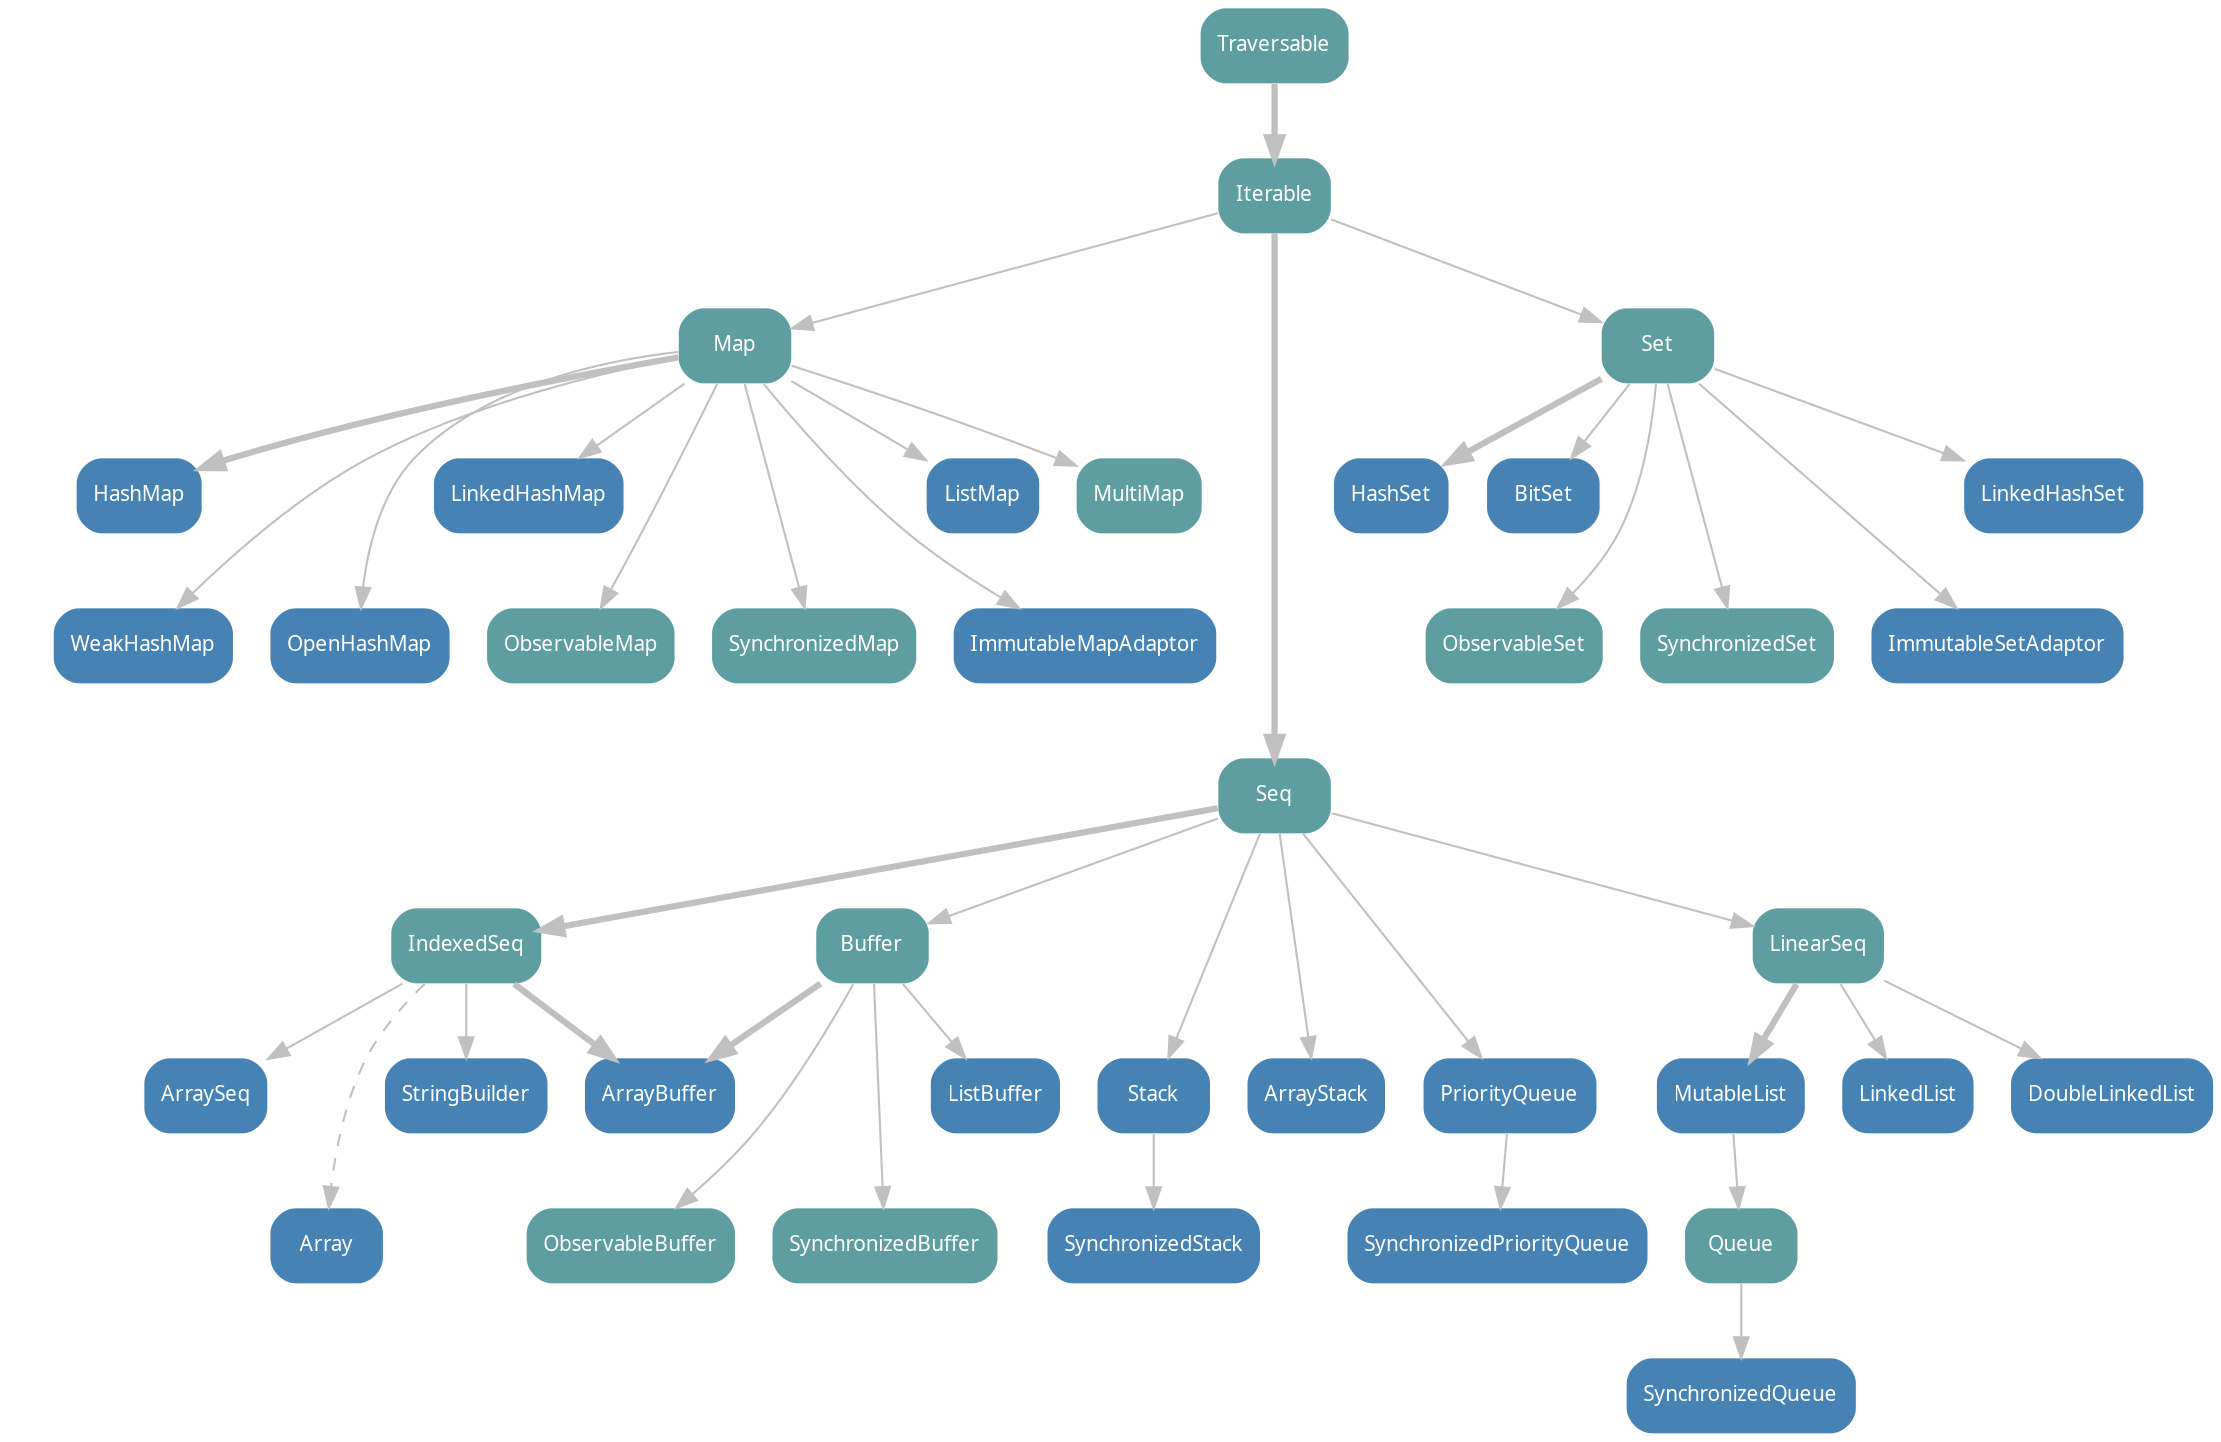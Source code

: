 // dot graphs for the Scala 2.8 Collections API
// package scala.collection.mutable
// (C) 2010 by Mathias

digraph "scala.collection.mutable" {
  bgcolor=transparent
  dpi=68
  
  // layout help
  node [shape=point, style=invis]
  edge [style=invis]
  Level0 -> Level1 -> Level2 -> Level3 -> Level4 -> Level5 -> Level6 -> Level7 -> Level8 -> Level9
  
  // node definitions
  node [shape=box, style="rounded, filled", fontname=tahoma, fontsize=10, fontcolor=white, color=none, fillcolor=cadetblue]
  mTraversable [label="Traversable", URL="http://www.scala-lang.org/api/current/scala/collection/mutable/Traversable.html"]    
    mIterable [label="Iterable", URL="http://www.scala-lang.org/api/current/scala/collection/mutable/Iterable.html"]      
      mMap [label="Map", URL="http://www.scala-lang.org/api/current/scala/collection/mutable/Map.html"]
        mHashMap [fillcolor="steelblue", label="HashMap", URL="http://www.scala-lang.org/api/current/scala/collection/mutable/HashMap.html"]
        WeakHashMap [fillcolor="steelblue", URL="http://www.scala-lang.org/api/current/scala/collection/mutable/WeakHashMap.html"]
        OpenHashMap [fillcolor="steelblue", URL="http://www.scala-lang.org/api/current/scala/collection/mutable/OpenHashMap.html"]
        LinkedHashMap [fillcolor="steelblue",URL="http://www.scala-lang.org/api/current/scala/collection/mutable/LinkedHashMap.html"]
        ObservableMap [URL="http://www.scala-lang.org/api/current/scala/collection/mutable/ObservableMap.html"]
        SynchronizedMap [URL="http://www.scala-lang.org/api/current/scala/collection/mutable/SynchronizedMap.html"]
        ImmutableMapAdaptor [fillcolor="steelblue", URL="http://www.scala-lang.org/api/current/scala/collection/mutable/ImmutableMapAdaptor.html"]
        mListMap [fillcolor="steelblue", label="ListMap", URL="http://www.scala-lang.org/api/current/scala/collection/mutable/ListMap.html"]
        MultiMap [URL="http://www.scala-lang.org/api/current/scala/collection/mutable/MultiMap.html"]
      mSeq [label="Seq", URL="http://www.scala-lang.org/api/current/scala/collection/mutable/Seq.html"]
        mIndexedSeq [label="IndexedSeq", URL="http://www.scala-lang.org/api/current/scala/collection/mutable/IndexedSeq.html"]
          ArrayBuffer [fillcolor="steelblue", URL="http://www.scala-lang.org/api/current/scala/collection/mutable/ArrayBuffer.html"] // also a Buffer          
          ArraySeq [fillcolor="steelblue", URL="http://www.scala-lang.org/api/current/scala/collection/mutable/ArraySeq.html"]
          Array [fillcolor="steelblue", URL="http://www.scala-lang.org/api/current/scala/Array.html"]
          StringBuilder [fillcolor="steelblue", URL="http://www.scala-lang.org/api/current/scala/collection/mutable/StringBuilder.html"]
        Buffer [URL="http://www.scala-lang.org/api/current/scala/collection/mutable/Buffer.html"]
          ObservableBuffer [URL="http://www.scala-lang.org/api/current/scala/collection/mutable/ObservableBuffer.html"]
          SynchronizedBuffer [URL="http://www.scala-lang.org/api/current/scala/collection/mutable/SynchronizedBuffer.html"]
          ListBuffer [fillcolor="steelblue", URL="http://www.scala-lang.org/api/current/scala/collection/mutable/ListBuffer.html"]
        mStack [fillcolor="steelblue", label="Stack", URL="http://www.scala-lang.org/api/current/scala/collection/mutable/Stack.html"]
          SynchronizedStack [fillcolor="steelblue", URL="http://www.scala-lang.org/api/current/scala/collection/mutable/SynchronizedStack.html"]
        ArrayStack [fillcolor="steelblue", URL="http://www.scala-lang.org/api/current/scala/collection/mutable/ArrayStack.html"]
        PriorityQueue [fillcolor="steelblue", URL="http://www.scala-lang.org/api/current/scala/collection/mutable/PriorityQueue.html"]
          SynchronizedPriorityQueue [fillcolor="steelblue", URL="http://www.scala-lang.org/api/current/scala/collection/mutable/SynchronizedPriorityQueue.html"]
          mLinearSeq [label="LinearSeq", URL="http://www.scala-lang.org/api/current/scala/collection/immutable/LinearSeq.html"]
            MutableList [fillcolor="steelblue", URL="http://www.scala-lang.org/api/current/scala/collection/mutable/MutableList.html"]
              mQueue [label="Queue", URL="http://www.scala-lang.org/api/current/scala/collection/mutable/Queue.html"]
                SynchronizedQueue [fillcolor="steelblue", URL="http://www.scala-lang.org/api/current/scala/collection/mutable/SynchronizedQueue.html"]
            LinkedList [fillcolor="steelblue", URL="http://www.scala-lang.org/api/current/scala/collection/mutable/LinkedList.html"]
            DoubleLinkedList [fillcolor="steelblue", URL="http://www.scala-lang.org/api/current/scala/collection/mutable/DoubleLinkedList.html"]
      mSet [label="Set", URL="http://www.scala-lang.org/api/current/scala/collection/mutable/Set.html"]
        mHashSet [fillcolor="steelblue", label="HashSet", URL="http://www.scala-lang.org/api/current/scala/collection/mutable/HashSet.html"]
        mBitSet [fillcolor="steelblue", label="BitSet", URL="http://www.scala-lang.org/api/current/scala/collection/mutable/BitSet.html"]
        ObservableSet [URL="http://www.scala-lang.org/api/current/scala/collection/mutable/ObservableSet.html"]
        SynchronizedSet [URL="http://www.scala-lang.org/api/current/scala/collection/mutable/SynchronizedSet.html"]
        ImmutableSetAdaptor [fillcolor="steelblue", URL="http://www.scala-lang.org/api/current/scala/collection/mutable/ImmutableSetAdaptor.html"]
        LinkedHashSet [fillcolor="steelblue", URL="http://www.scala-lang.org/api/current/scala/collection/mutable/LinkedHashSet.html"]

  // layout help
  { rank=same; Level0; mTraversable }
  { rank=same; Level1; mIterable }
  { rank=same; Level2; mSet; mMap }
  { rank=same; Level3; }
  { rank=same; Level4; ObservableSet; SynchronizedSet; ImmutableSetAdaptor; WeakHashMap; OpenHashMap; ObservableMap; SynchronizedMap; ImmutableMapAdaptor }
  { rank=same; Level5; mSeq }
  { rank=same; Level6; }
  { rank=same; Level7; ArraySeq; mStack; ArrayStack; PriorityQueue }
  { rank=same; Level8; Array; ObservableBuffer; SynchronizedBuffer }

  // edge definitions
  edge [style=solid, color=gray]
  mTraversable -> mIterable -> mSeq -> mIndexedSeq -> ArrayBuffer [penwidth=3]
  mIndexedSeq -> ArraySeq
  mIndexedSeq -> Array [style=dashed, URL="http://www.scala-lang.org/api/current/scala/collection/mutable/ArrayOps.html"]
  mIndexedSeq -> StringBuilder
  mSeq -> mLinearSeq
  mLinearSeq -> MutableList [penwidth=3]
  MutableList -> mQueue -> SynchronizedQueue
  mLinearSeq -> LinkedList
  mLinearSeq -> DoubleLinkedList
  mSeq -> Buffer
  Buffer -> ArrayBuffer [penwidth=3]
  Buffer -> ListBuffer
  Buffer -> ObservableBuffer
  Buffer -> SynchronizedBuffer
  mSeq -> mStack -> SynchronizedStack
  mSeq -> ArrayStack
  mSeq -> PriorityQueue -> SynchronizedPriorityQueue
  mIterable -> mSet
  mSet -> mHashSet [penwidth=3]
  mSet -> mBitSet
  mSet -> LinkedHashSet
  mSet -> ObservableSet
  mSet -> SynchronizedSet
  mSet -> ImmutableSetAdaptor
  mIterable -> mMap
  mMap -> mHashMap [penwidth=3]
  mMap -> WeakHashMap
  mMap -> OpenHashMap
  mMap -> LinkedHashMap
  mMap -> mListMap
  mMap -> MultiMap
  mMap -> ObservableMap
  mMap -> SynchronizedMap
  mMap -> ImmutableMapAdaptor
}